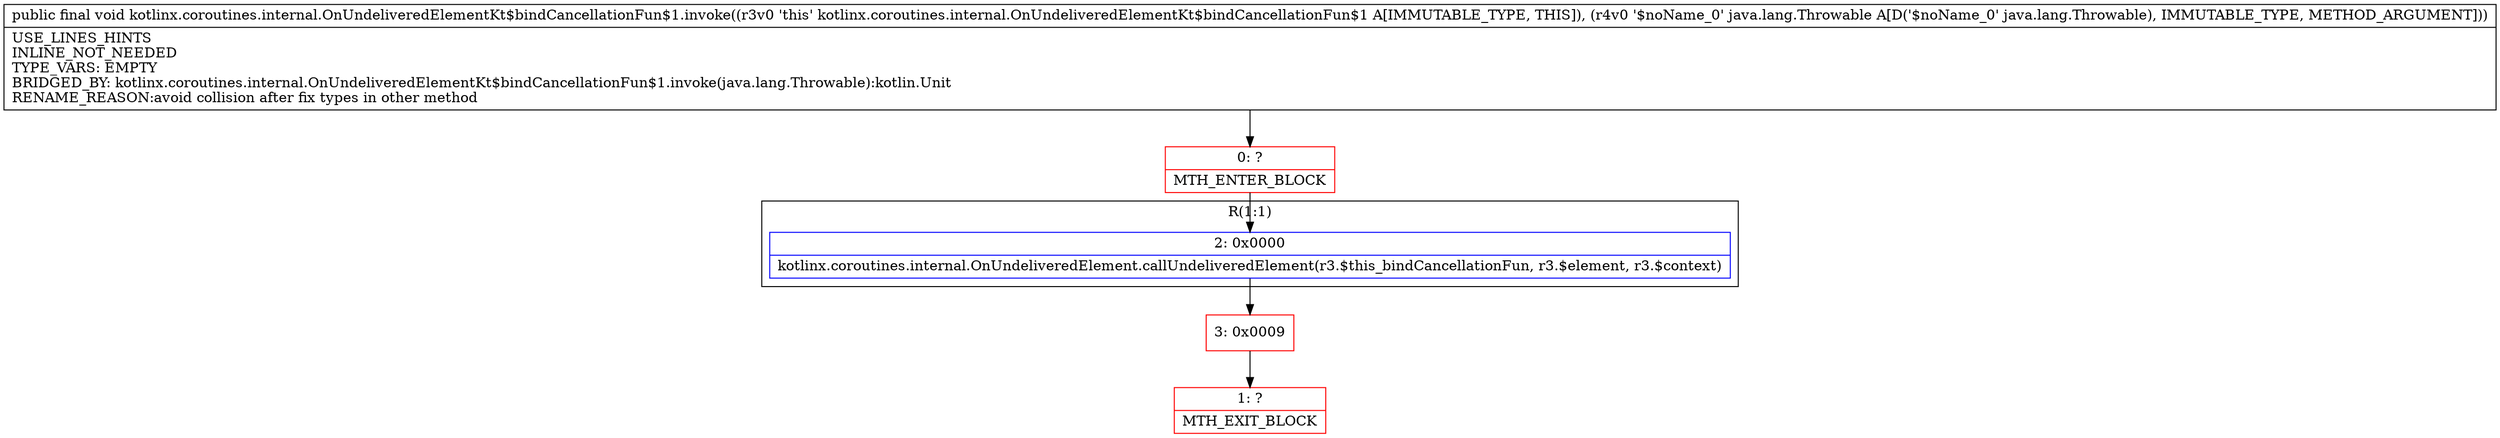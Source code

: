 digraph "CFG forkotlinx.coroutines.internal.OnUndeliveredElementKt$bindCancellationFun$1.invoke(Ljava\/lang\/Throwable;)V" {
subgraph cluster_Region_228119851 {
label = "R(1:1)";
node [shape=record,color=blue];
Node_2 [shape=record,label="{2\:\ 0x0000|kotlinx.coroutines.internal.OnUndeliveredElement.callUndeliveredElement(r3.$this_bindCancellationFun, r3.$element, r3.$context)\l}"];
}
Node_0 [shape=record,color=red,label="{0\:\ ?|MTH_ENTER_BLOCK\l}"];
Node_3 [shape=record,color=red,label="{3\:\ 0x0009}"];
Node_1 [shape=record,color=red,label="{1\:\ ?|MTH_EXIT_BLOCK\l}"];
MethodNode[shape=record,label="{public final void kotlinx.coroutines.internal.OnUndeliveredElementKt$bindCancellationFun$1.invoke((r3v0 'this' kotlinx.coroutines.internal.OnUndeliveredElementKt$bindCancellationFun$1 A[IMMUTABLE_TYPE, THIS]), (r4v0 '$noName_0' java.lang.Throwable A[D('$noName_0' java.lang.Throwable), IMMUTABLE_TYPE, METHOD_ARGUMENT]))  | USE_LINES_HINTS\lINLINE_NOT_NEEDED\lTYPE_VARS: EMPTY\lBRIDGED_BY: kotlinx.coroutines.internal.OnUndeliveredElementKt$bindCancellationFun$1.invoke(java.lang.Throwable):kotlin.Unit\lRENAME_REASON:avoid collision after fix types in other method\l}"];
MethodNode -> Node_0;Node_2 -> Node_3;
Node_0 -> Node_2;
Node_3 -> Node_1;
}

